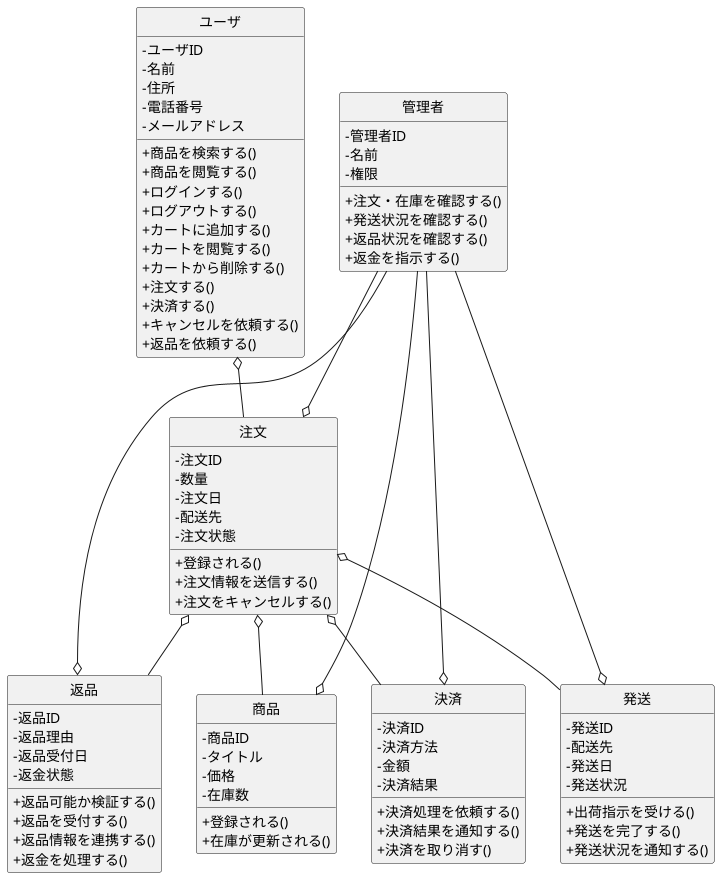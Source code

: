 @startuml ECサイトクラス図
skinparam classAttributeIconSize 0
hide circle

class ユーザ {
 -ユーザID
 -名前
 -住所
 -電話番号
 -メールアドレス

 +商品を検索する()
 +商品を閲覧する()
 +ログインする()
 +ログアウトする()
 +カートに追加する()
 +カートを閲覧する()
 +カートから削除する()
 +注文する()
 +決済する()
 +キャンセルを依頼する()
 +返品を依頼する()
}

class 商品 {
 -商品ID
 -タイトル
 -価格
 -在庫数

 +登録される()
 +在庫が更新される()
}

class 注文 {
 -注文ID
 -数量
 -注文日
 -配送先
 -注文状態

 +登録される()
 +注文情報を送信する()
 +注文をキャンセルする()
}

class 決済 {
 -決済ID
 -決済方法
 -金額
 -決済結果

 +決済処理を依頼する()
 +決済結果を通知する()
 +決済を取り消す()
}

class 発送 {
 -発送ID
 -配送先
 -発送日
 -発送状況

 +出荷指示を受ける()
 +発送を完了する()
 +発送状況を通知する()
}

class 返品 {
 -返品ID
 -返品理由
 -返品受付日
 -返金状態

 +返品可能か検証する()
 +返品を受付する()
 +返品情報を連携する()
 +返金を処理する()
}

class 管理者 {
 -管理者ID
 -名前
 -権限

 +注文・在庫を確認する()
 +発送状況を確認する()
 +返品状況を確認する()
 +返金を指示する()
}

' 関連
ユーザ o-- 注文
注文 o-- 商品
注文 o-- 決済
注文 o-- 発送
注文 o-- 返品
管理者 --o 商品
管理者 --o 注文
管理者 --o 発送
管理者 --o 返品
管理者 --o 決済

@enduml
